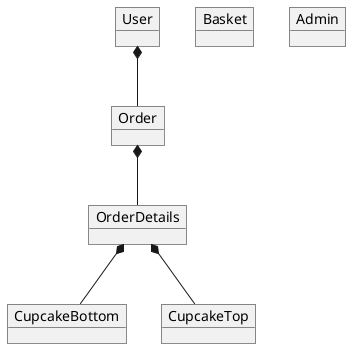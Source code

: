 @startuml
Object User
Object Order
Object OrderDetails
Object Basket
Object Admin
Object CupcakeBottom
Object CupcakeTop

User *-- Order
Order *-- OrderDetails
OrderDetails *-- CupcakeBottom
OrderDetails *-- CupcakeTop

@enduml